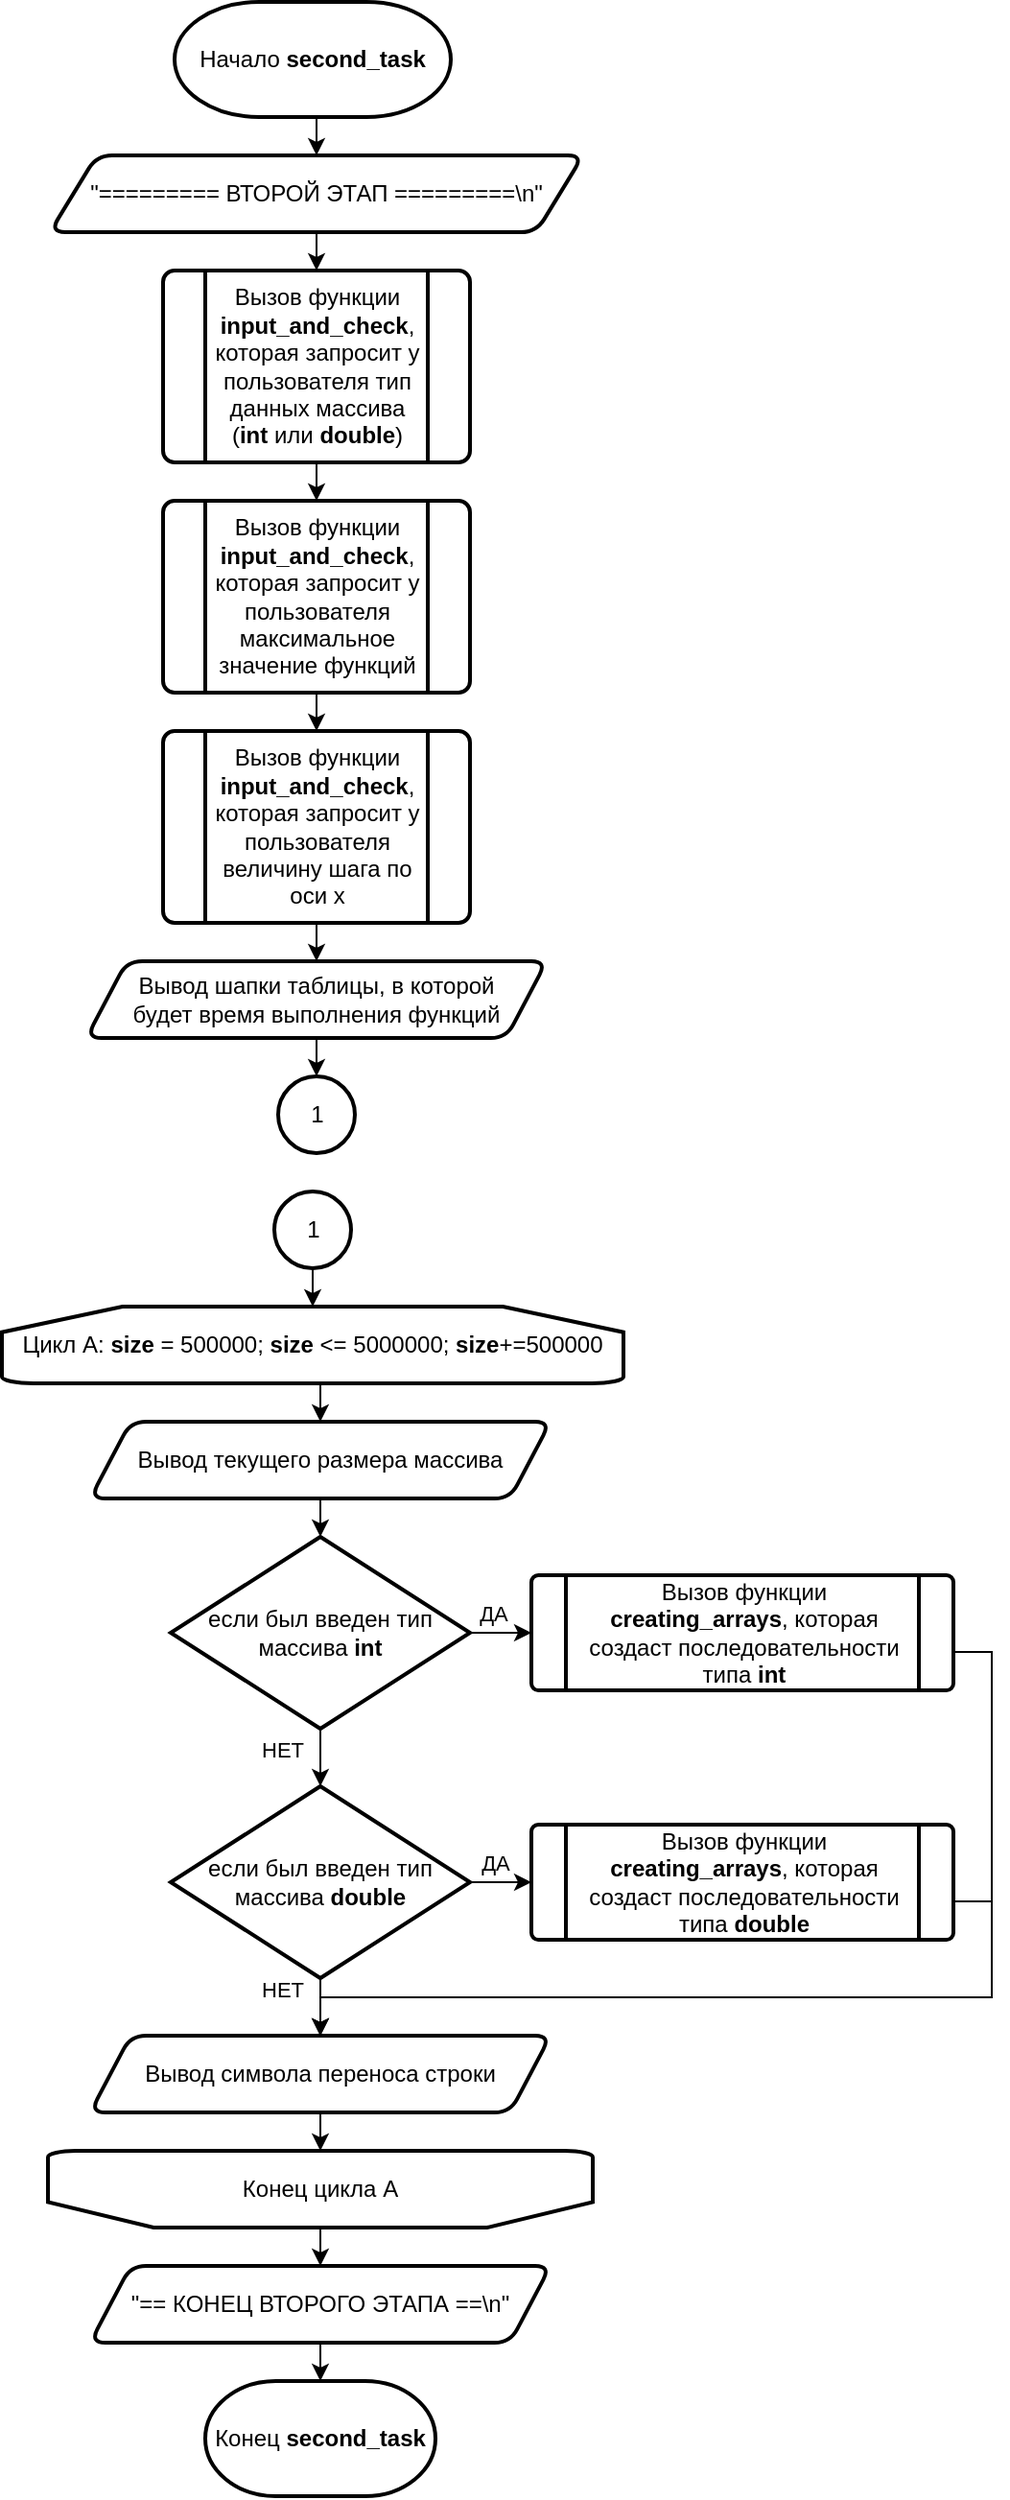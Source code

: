 <mxfile version="16.5.1" type="device"><diagram id="TZmB2fuQREnevst2JLCH" name="Страница 1"><mxGraphModel dx="644" dy="1804" grid="1" gridSize="10" guides="1" tooltips="1" connect="1" arrows="1" fold="1" page="1" pageScale="1" pageWidth="827" pageHeight="1169" math="0" shadow="0"><root><mxCell id="0"/><mxCell id="1" parent="0"/><mxCell id="nP4pUiW9ObAJWk_FzFuN-44" style="edgeStyle=orthogonalEdgeStyle;rounded=0;orthogonalLoop=1;jettySize=auto;html=1;exitX=0.5;exitY=1;exitDx=0;exitDy=0;exitPerimeter=0;entryX=0.5;entryY=0;entryDx=0;entryDy=0;" edge="1" parent="1" source="nP4pUiW9ObAJWk_FzFuN-2" target="nP4pUiW9ObAJWk_FzFuN-42"><mxGeometry relative="1" as="geometry"/></mxCell><mxCell id="nP4pUiW9ObAJWk_FzFuN-2" value="Начало &lt;b&gt;second_task&lt;/b&gt;" style="strokeWidth=2;html=1;shape=mxgraph.flowchart.terminator;whiteSpace=wrap;" vertex="1" parent="1"><mxGeometry x="336" width="144" height="60" as="geometry"/></mxCell><mxCell id="nP4pUiW9ObAJWk_FzFuN-3" value="Конец &lt;b&gt;second_task&lt;/b&gt;" style="strokeWidth=2;html=1;shape=mxgraph.flowchart.terminator;whiteSpace=wrap;" vertex="1" parent="1"><mxGeometry x="352" y="1240" width="120" height="60" as="geometry"/></mxCell><mxCell id="nP4pUiW9ObAJWk_FzFuN-5" value="Вызов функции &lt;b&gt;input_and_check&lt;/b&gt;, которая запросит у пользователя тип данных массива (&lt;b&gt;int&lt;/b&gt; или &lt;b&gt;double&lt;/b&gt;)" style="verticalLabelPosition=middle;verticalAlign=middle;html=1;shape=process;whiteSpace=wrap;rounded=1;size=0.14;arcSize=6;strokeWidth=2;labelPosition=center;align=center;shadow=0;" vertex="1" parent="1"><mxGeometry x="330" y="140" width="160" height="100" as="geometry"/></mxCell><mxCell id="nP4pUiW9ObAJWk_FzFuN-6" style="edgeStyle=orthogonalEdgeStyle;rounded=0;orthogonalLoop=1;jettySize=auto;html=1;exitX=0.5;exitY=1;exitDx=0;exitDy=0;entryX=0.5;entryY=0;entryDx=0;entryDy=0;" edge="1" parent="1" source="nP4pUiW9ObAJWk_FzFuN-5" target="nP4pUiW9ObAJWk_FzFuN-9"><mxGeometry relative="1" as="geometry"><mxPoint x="410" y="360" as="sourcePoint"/></mxGeometry></mxCell><mxCell id="nP4pUiW9ObAJWk_FzFuN-8" style="edgeStyle=orthogonalEdgeStyle;rounded=0;orthogonalLoop=1;jettySize=auto;html=1;exitX=0.5;exitY=1;exitDx=0;exitDy=0;entryX=0.5;entryY=0;entryDx=0;entryDy=0;" edge="1" parent="1" source="nP4pUiW9ObAJWk_FzFuN-9" target="nP4pUiW9ObAJWk_FzFuN-11"><mxGeometry relative="1" as="geometry"/></mxCell><mxCell id="nP4pUiW9ObAJWk_FzFuN-9" value="Вызов функции &lt;b&gt;input_and_check&lt;/b&gt;, которая запросит у пользователя максимальное значение функций" style="verticalLabelPosition=middle;verticalAlign=middle;html=1;shape=process;whiteSpace=wrap;rounded=1;size=0.14;arcSize=6;strokeWidth=2;labelPosition=center;align=center;shadow=0;" vertex="1" parent="1"><mxGeometry x="330" y="260" width="160" height="100" as="geometry"/></mxCell><mxCell id="nP4pUiW9ObAJWk_FzFuN-35" style="edgeStyle=orthogonalEdgeStyle;rounded=0;orthogonalLoop=1;jettySize=auto;html=1;exitX=0.5;exitY=1;exitDx=0;exitDy=0;entryX=0.5;entryY=0;entryDx=0;entryDy=0;" edge="1" parent="1" source="nP4pUiW9ObAJWk_FzFuN-11" target="nP4pUiW9ObAJWk_FzFuN-34"><mxGeometry relative="1" as="geometry"/></mxCell><mxCell id="nP4pUiW9ObAJWk_FzFuN-11" value="Вызов функции &lt;b&gt;input_and_check&lt;/b&gt;, которая запросит у пользователя величину шага по оси х" style="verticalLabelPosition=middle;verticalAlign=middle;html=1;shape=process;whiteSpace=wrap;rounded=1;size=0.14;arcSize=6;strokeWidth=2;labelPosition=center;align=center;shadow=0;" vertex="1" parent="1"><mxGeometry x="330" y="380" width="160" height="100" as="geometry"/></mxCell><mxCell id="nP4pUiW9ObAJWk_FzFuN-12" style="edgeStyle=orthogonalEdgeStyle;rounded=0;orthogonalLoop=1;jettySize=auto;html=1;exitX=1;exitY=0.5;exitDx=0;exitDy=0;exitPerimeter=0;entryX=0;entryY=0.5;entryDx=0;entryDy=0;" edge="1" parent="1" source="nP4pUiW9ObAJWk_FzFuN-16" target="nP4pUiW9ObAJWk_FzFuN-18"><mxGeometry relative="1" as="geometry"/></mxCell><mxCell id="nP4pUiW9ObAJWk_FzFuN-13" value="ДА" style="edgeLabel;html=1;align=center;verticalAlign=middle;resizable=0;points=[];labelBackgroundColor=none;" vertex="1" connectable="0" parent="nP4pUiW9ObAJWk_FzFuN-12"><mxGeometry x="-0.264" y="1" relative="1" as="geometry"><mxPoint y="-9" as="offset"/></mxGeometry></mxCell><mxCell id="nP4pUiW9ObAJWk_FzFuN-14" style="edgeStyle=orthogonalEdgeStyle;rounded=0;orthogonalLoop=1;jettySize=auto;html=1;exitX=0.5;exitY=1;exitDx=0;exitDy=0;exitPerimeter=0;entryX=0.5;entryY=0;entryDx=0;entryDy=0;entryPerimeter=0;" edge="1" parent="1" source="nP4pUiW9ObAJWk_FzFuN-16" target="nP4pUiW9ObAJWk_FzFuN-23"><mxGeometry relative="1" as="geometry"/></mxCell><mxCell id="nP4pUiW9ObAJWk_FzFuN-15" value="НЕТ" style="edgeLabel;html=1;align=center;verticalAlign=middle;resizable=0;points=[];labelBackgroundColor=none;" vertex="1" connectable="0" parent="nP4pUiW9ObAJWk_FzFuN-14"><mxGeometry x="-0.274" y="-1" relative="1" as="geometry"><mxPoint x="-19" as="offset"/></mxGeometry></mxCell><mxCell id="nP4pUiW9ObAJWk_FzFuN-16" value="если был введен тип массива &lt;b&gt;int&lt;/b&gt;" style="strokeWidth=2;html=1;shape=mxgraph.flowchart.decision;whiteSpace=wrap;shadow=0;" vertex="1" parent="1"><mxGeometry x="334" y="800" width="156" height="100" as="geometry"/></mxCell><mxCell id="nP4pUiW9ObAJWk_FzFuN-17" style="edgeStyle=orthogonalEdgeStyle;rounded=0;orthogonalLoop=1;jettySize=auto;html=1;exitX=1;exitY=0.5;exitDx=0;exitDy=0;entryX=0.5;entryY=0;entryDx=0;entryDy=0;" edge="1" parent="1" source="nP4pUiW9ObAJWk_FzFuN-18" target="nP4pUiW9ObAJWk_FzFuN-40"><mxGeometry relative="1" as="geometry"><mxPoint x="424" y="1130" as="targetPoint"/><Array as="points"><mxPoint x="742" y="860"/><mxPoint x="762" y="860"/><mxPoint x="762" y="1040"/><mxPoint x="412" y="1040"/></Array></mxGeometry></mxCell><mxCell id="nP4pUiW9ObAJWk_FzFuN-18" value="Вызов функции &lt;b&gt;creating_arrays&lt;/b&gt;, которая создаст последовательности типа &lt;b&gt;int&lt;/b&gt;" style="verticalLabelPosition=middle;verticalAlign=middle;html=1;shape=process;whiteSpace=wrap;rounded=1;size=0.083;arcSize=6;strokeWidth=2;labelPosition=center;align=center;shadow=0;" vertex="1" parent="1"><mxGeometry x="522" y="820" width="220" height="60" as="geometry"/></mxCell><mxCell id="nP4pUiW9ObAJWk_FzFuN-19" style="edgeStyle=orthogonalEdgeStyle;rounded=0;orthogonalLoop=1;jettySize=auto;html=1;exitX=1;exitY=0.5;exitDx=0;exitDy=0;exitPerimeter=0;entryX=0;entryY=0.5;entryDx=0;entryDy=0;" edge="1" parent="1" source="nP4pUiW9ObAJWk_FzFuN-23" target="nP4pUiW9ObAJWk_FzFuN-25"><mxGeometry relative="1" as="geometry"/></mxCell><mxCell id="nP4pUiW9ObAJWk_FzFuN-20" value="ДА" style="edgeLabel;html=1;align=center;verticalAlign=middle;resizable=0;points=[];labelBackgroundColor=none;" vertex="1" connectable="0" parent="nP4pUiW9ObAJWk_FzFuN-19"><mxGeometry x="-0.212" y="1" relative="1" as="geometry"><mxPoint y="-9" as="offset"/></mxGeometry></mxCell><mxCell id="nP4pUiW9ObAJWk_FzFuN-21" style="edgeStyle=orthogonalEdgeStyle;rounded=0;orthogonalLoop=1;jettySize=auto;html=1;exitX=0.5;exitY=1;exitDx=0;exitDy=0;exitPerimeter=0;entryX=0.5;entryY=0;entryDx=0;entryDy=0;" edge="1" parent="1" source="nP4pUiW9ObAJWk_FzFuN-23" target="nP4pUiW9ObAJWk_FzFuN-40"><mxGeometry relative="1" as="geometry"><mxPoint x="424" y="1120" as="targetPoint"/></mxGeometry></mxCell><mxCell id="nP4pUiW9ObAJWk_FzFuN-22" value="НЕТ" style="edgeLabel;html=1;align=center;verticalAlign=middle;resizable=0;points=[];labelBackgroundColor=none;" vertex="1" connectable="0" parent="nP4pUiW9ObAJWk_FzFuN-21"><mxGeometry x="-0.642" relative="1" as="geometry"><mxPoint x="-20" as="offset"/></mxGeometry></mxCell><mxCell id="nP4pUiW9ObAJWk_FzFuN-23" value="если был введен тип массива &lt;b&gt;double&lt;/b&gt;" style="strokeWidth=2;html=1;shape=mxgraph.flowchart.decision;whiteSpace=wrap;shadow=0;" vertex="1" parent="1"><mxGeometry x="334" y="930" width="156" height="100" as="geometry"/></mxCell><mxCell id="nP4pUiW9ObAJWk_FzFuN-24" style="edgeStyle=orthogonalEdgeStyle;rounded=0;orthogonalLoop=1;jettySize=auto;html=1;exitX=1;exitY=0.5;exitDx=0;exitDy=0;entryX=0.5;entryY=0;entryDx=0;entryDy=0;" edge="1" parent="1" source="nP4pUiW9ObAJWk_FzFuN-25" target="nP4pUiW9ObAJWk_FzFuN-40"><mxGeometry relative="1" as="geometry"><Array as="points"><mxPoint x="742" y="990"/><mxPoint x="762" y="990"/><mxPoint x="762" y="1040"/><mxPoint x="412" y="1040"/></Array><mxPoint x="434" y="1110" as="targetPoint"/></mxGeometry></mxCell><mxCell id="nP4pUiW9ObAJWk_FzFuN-25" value="Вызов функции &lt;b&gt;creating_arrays&lt;/b&gt;, которая создаст последовательности типа &lt;b&gt;double&lt;/b&gt;" style="verticalLabelPosition=middle;verticalAlign=middle;html=1;shape=process;whiteSpace=wrap;rounded=1;size=0.083;arcSize=6;strokeWidth=2;labelPosition=center;align=center;shadow=0;" vertex="1" parent="1"><mxGeometry x="522" y="950" width="220" height="60" as="geometry"/></mxCell><mxCell id="nP4pUiW9ObAJWk_FzFuN-26" value="1" style="verticalLabelPosition=middle;verticalAlign=middle;html=1;shape=mxgraph.flowchart.on-page_reference;strokeWidth=2;labelPosition=center;align=center;shadow=0;labelBackgroundColor=none;" vertex="1" parent="1"><mxGeometry x="390" y="560" width="40" height="40" as="geometry"/></mxCell><mxCell id="nP4pUiW9ObAJWk_FzFuN-33" style="edgeStyle=orthogonalEdgeStyle;rounded=0;orthogonalLoop=1;jettySize=auto;html=1;exitX=0.5;exitY=1;exitDx=0;exitDy=0;exitPerimeter=0;entryX=0.5;entryY=0;entryDx=0;entryDy=0;entryPerimeter=0;" edge="1" parent="1" source="nP4pUiW9ObAJWk_FzFuN-28" target="nP4pUiW9ObAJWk_FzFuN-29"><mxGeometry relative="1" as="geometry"/></mxCell><mxCell id="nP4pUiW9ObAJWk_FzFuN-28" value="1" style="verticalLabelPosition=middle;verticalAlign=middle;html=1;shape=mxgraph.flowchart.on-page_reference;strokeWidth=2;labelPosition=center;align=center;shadow=0;labelBackgroundColor=none;" vertex="1" parent="1"><mxGeometry x="388" y="620" width="40" height="40" as="geometry"/></mxCell><mxCell id="nP4pUiW9ObAJWk_FzFuN-38" style="edgeStyle=orthogonalEdgeStyle;rounded=0;orthogonalLoop=1;jettySize=auto;html=1;exitX=0.5;exitY=1;exitDx=0;exitDy=0;exitPerimeter=0;entryX=0.5;entryY=0;entryDx=0;entryDy=0;" edge="1" parent="1" source="nP4pUiW9ObAJWk_FzFuN-29" target="nP4pUiW9ObAJWk_FzFuN-37"><mxGeometry relative="1" as="geometry"/></mxCell><mxCell id="nP4pUiW9ObAJWk_FzFuN-29" value="Цикл А: &lt;b&gt;size &lt;/b&gt;= 500000; &lt;b&gt;size &lt;/b&gt;&amp;lt;= 5000000; &lt;b&gt;size&lt;/b&gt;+=500000" style="strokeWidth=2;html=1;shape=mxgraph.flowchart.loop_limit;whiteSpace=wrap;" vertex="1" parent="1"><mxGeometry x="246" y="680" width="324" height="40" as="geometry"/></mxCell><mxCell id="nP4pUiW9ObAJWk_FzFuN-47" style="edgeStyle=orthogonalEdgeStyle;rounded=0;orthogonalLoop=1;jettySize=auto;html=1;exitX=0.5;exitY=0;exitDx=0;exitDy=0;exitPerimeter=0;entryX=0.5;entryY=0;entryDx=0;entryDy=0;" edge="1" parent="1" source="nP4pUiW9ObAJWk_FzFuN-31" target="nP4pUiW9ObAJWk_FzFuN-46"><mxGeometry relative="1" as="geometry"/></mxCell><mxCell id="nP4pUiW9ObAJWk_FzFuN-31" value="Конец цикла А" style="strokeWidth=2;html=1;shape=mxgraph.flowchart.loop_limit;whiteSpace=wrap;direction=west;" vertex="1" parent="1"><mxGeometry x="270" y="1120" width="284" height="40" as="geometry"/></mxCell><mxCell id="nP4pUiW9ObAJWk_FzFuN-36" style="edgeStyle=orthogonalEdgeStyle;rounded=0;orthogonalLoop=1;jettySize=auto;html=1;exitX=0.5;exitY=1;exitDx=0;exitDy=0;entryX=0.5;entryY=0;entryDx=0;entryDy=0;entryPerimeter=0;" edge="1" parent="1" source="nP4pUiW9ObAJWk_FzFuN-34" target="nP4pUiW9ObAJWk_FzFuN-26"><mxGeometry relative="1" as="geometry"/></mxCell><mxCell id="nP4pUiW9ObAJWk_FzFuN-34" value="Вывод шапки таблицы, в которой &lt;br&gt;будет время выполнения функций" style="shape=parallelogram;html=1;strokeWidth=2;perimeter=parallelogramPerimeter;whiteSpace=wrap;rounded=1;arcSize=16;size=0.088;" vertex="1" parent="1"><mxGeometry x="290" y="500" width="240" height="40" as="geometry"/></mxCell><mxCell id="nP4pUiW9ObAJWk_FzFuN-39" style="edgeStyle=orthogonalEdgeStyle;rounded=0;orthogonalLoop=1;jettySize=auto;html=1;exitX=0.5;exitY=1;exitDx=0;exitDy=0;entryX=0.5;entryY=0;entryDx=0;entryDy=0;entryPerimeter=0;" edge="1" parent="1" source="nP4pUiW9ObAJWk_FzFuN-37" target="nP4pUiW9ObAJWk_FzFuN-16"><mxGeometry relative="1" as="geometry"/></mxCell><mxCell id="nP4pUiW9ObAJWk_FzFuN-37" value="Вывод текущего размера массива" style="shape=parallelogram;html=1;strokeWidth=2;perimeter=parallelogramPerimeter;whiteSpace=wrap;rounded=1;arcSize=16;size=0.088;" vertex="1" parent="1"><mxGeometry x="292" y="740" width="240" height="40" as="geometry"/></mxCell><mxCell id="nP4pUiW9ObAJWk_FzFuN-41" style="edgeStyle=orthogonalEdgeStyle;rounded=0;orthogonalLoop=1;jettySize=auto;html=1;exitX=0.5;exitY=1;exitDx=0;exitDy=0;entryX=0.5;entryY=1;entryDx=0;entryDy=0;entryPerimeter=0;" edge="1" parent="1" source="nP4pUiW9ObAJWk_FzFuN-40" target="nP4pUiW9ObAJWk_FzFuN-31"><mxGeometry relative="1" as="geometry"/></mxCell><mxCell id="nP4pUiW9ObAJWk_FzFuN-40" value="Вывод символа переноса строки" style="shape=parallelogram;html=1;strokeWidth=2;perimeter=parallelogramPerimeter;whiteSpace=wrap;rounded=1;arcSize=16;size=0.088;" vertex="1" parent="1"><mxGeometry x="292" y="1060" width="240" height="40" as="geometry"/></mxCell><mxCell id="nP4pUiW9ObAJWk_FzFuN-45" style="edgeStyle=orthogonalEdgeStyle;rounded=0;orthogonalLoop=1;jettySize=auto;html=1;exitX=0.5;exitY=1;exitDx=0;exitDy=0;entryX=0.5;entryY=0;entryDx=0;entryDy=0;" edge="1" parent="1" source="nP4pUiW9ObAJWk_FzFuN-42" target="nP4pUiW9ObAJWk_FzFuN-5"><mxGeometry relative="1" as="geometry"/></mxCell><mxCell id="nP4pUiW9ObAJWk_FzFuN-42" value="&quot;========= ВТОРОЙ ЭТАП =========\n&quot;" style="shape=parallelogram;html=1;strokeWidth=2;perimeter=parallelogramPerimeter;whiteSpace=wrap;rounded=1;arcSize=16;size=0.088;" vertex="1" parent="1"><mxGeometry x="271" y="80" width="278" height="40" as="geometry"/></mxCell><mxCell id="nP4pUiW9ObAJWk_FzFuN-48" style="edgeStyle=orthogonalEdgeStyle;rounded=0;orthogonalLoop=1;jettySize=auto;html=1;exitX=0.5;exitY=1;exitDx=0;exitDy=0;entryX=0.5;entryY=0;entryDx=0;entryDy=0;entryPerimeter=0;" edge="1" parent="1" source="nP4pUiW9ObAJWk_FzFuN-46" target="nP4pUiW9ObAJWk_FzFuN-3"><mxGeometry relative="1" as="geometry"/></mxCell><mxCell id="nP4pUiW9ObAJWk_FzFuN-46" value="&quot;== КОНЕЦ ВТОРОГО ЭТАПА ==\n&quot;" style="shape=parallelogram;html=1;strokeWidth=2;perimeter=parallelogramPerimeter;whiteSpace=wrap;rounded=1;arcSize=16;size=0.088;" vertex="1" parent="1"><mxGeometry x="292" y="1180" width="240" height="40" as="geometry"/></mxCell></root></mxGraphModel></diagram></mxfile>